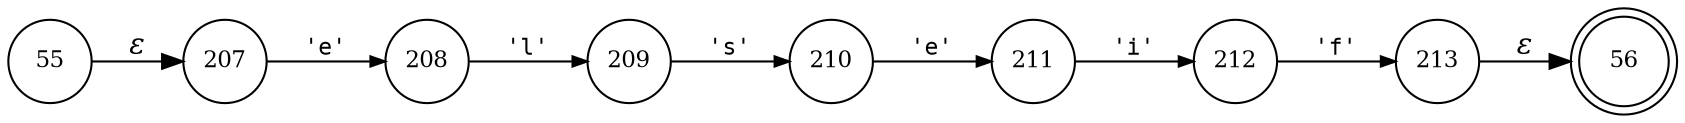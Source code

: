 digraph ATN {
rankdir=LR;
s56[fontsize=11, label="56", shape=doublecircle, fixedsize=true, width=.6];
s207[fontsize=11,label="207", shape=circle, fixedsize=true, width=.55, peripheries=1];
s55[fontsize=11,label="55", shape=circle, fixedsize=true, width=.55, peripheries=1];
s212[fontsize=11,label="212", shape=circle, fixedsize=true, width=.55, peripheries=1];
s213[fontsize=11,label="213", shape=circle, fixedsize=true, width=.55, peripheries=1];
s208[fontsize=11,label="208", shape=circle, fixedsize=true, width=.55, peripheries=1];
s209[fontsize=11,label="209", shape=circle, fixedsize=true, width=.55, peripheries=1];
s210[fontsize=11,label="210", shape=circle, fixedsize=true, width=.55, peripheries=1];
s211[fontsize=11,label="211", shape=circle, fixedsize=true, width=.55, peripheries=1];
s55 -> s207 [fontname="Times-Italic", label="&epsilon;"];
s207 -> s208 [fontsize=11, fontname="Courier", arrowsize=.7, label = "'e'", arrowhead = normal];
s208 -> s209 [fontsize=11, fontname="Courier", arrowsize=.7, label = "'l'", arrowhead = normal];
s209 -> s210 [fontsize=11, fontname="Courier", arrowsize=.7, label = "'s'", arrowhead = normal];
s210 -> s211 [fontsize=11, fontname="Courier", arrowsize=.7, label = "'e'", arrowhead = normal];
s211 -> s212 [fontsize=11, fontname="Courier", arrowsize=.7, label = "'i'", arrowhead = normal];
s212 -> s213 [fontsize=11, fontname="Courier", arrowsize=.7, label = "'f'", arrowhead = normal];
s213 -> s56 [fontname="Times-Italic", label="&epsilon;"];
}